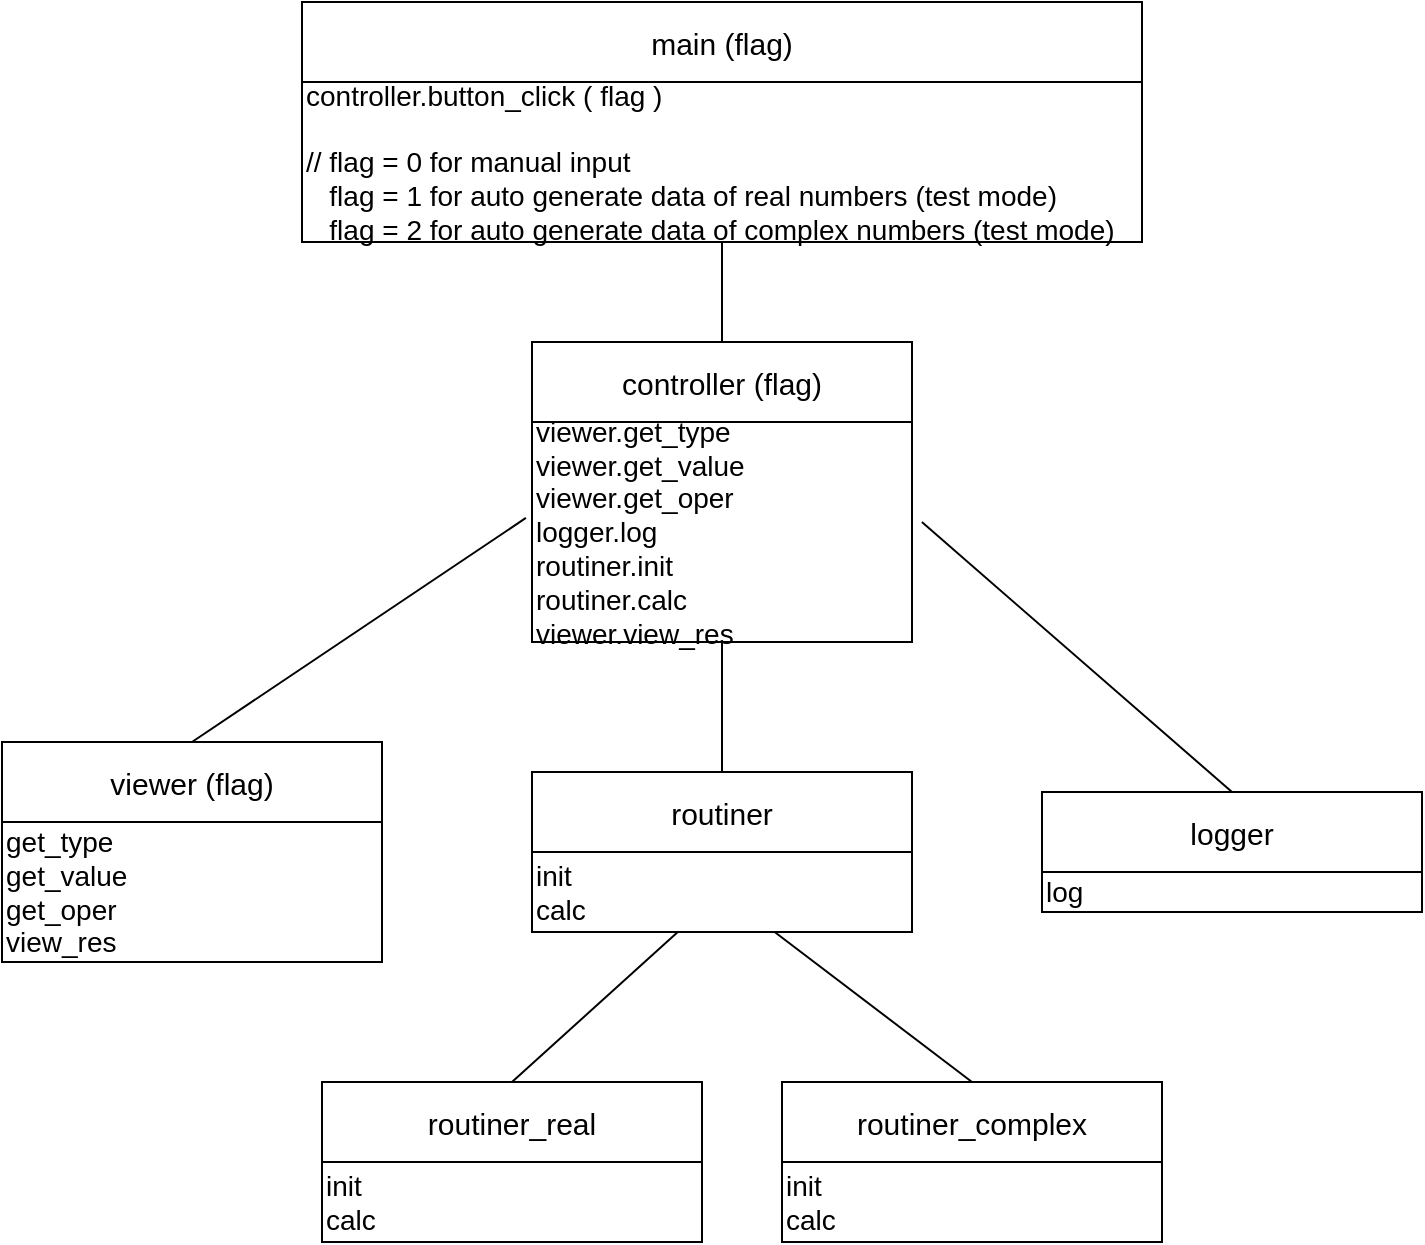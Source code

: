 <mxfile>
    <diagram id="L_emo1eAIYzedvHNyV8T" name="Page-1">
        <mxGraphModel dx="1506" dy="761" grid="1" gridSize="10" guides="1" tooltips="1" connect="1" arrows="1" fold="1" page="1" pageScale="1" pageWidth="827" pageHeight="1169" math="0" shadow="0">
            <root>
                <mxCell id="0"/>
                <mxCell id="1" parent="0"/>
                <mxCell id="2" value="main (flag)" style="swimlane;fontStyle=0;childLayout=stackLayout;horizontal=1;startSize=40;fillColor=none;horizontalStack=0;resizeParent=1;resizeParentMax=0;resizeLast=0;collapsible=1;marginBottom=0;fontSize=15;" vertex="1" parent="1">
                    <mxGeometry x="217" y="20" width="420" height="120" as="geometry"/>
                </mxCell>
                <mxCell id="10" value="&lt;font style=&quot;font-size: 14px&quot;&gt;controller.button_click ( flag )&lt;br&gt;&lt;br&gt;// flag = 0 for manual input&lt;br&gt;&amp;nbsp; &amp;nbsp;flag = 1 for auto generate data of real numbers (test mode)&lt;br&gt;&amp;nbsp; &amp;nbsp;flag = 2 for auto generate data of complex numbers (test mode)&lt;br&gt;&lt;/font&gt;" style="text;html=1;align=left;verticalAlign=middle;resizable=0;points=[];autosize=1;strokeColor=none;fillColor=none;" vertex="1" parent="2">
                    <mxGeometry y="40" width="420" height="80" as="geometry"/>
                </mxCell>
                <mxCell id="34" value="" style="edgeStyle=none;html=1;fontFamily=Helvetica;fontSize=15;endArrow=none;endFill=0;" edge="1" parent="1" source="15" target="10">
                    <mxGeometry relative="1" as="geometry"/>
                </mxCell>
                <mxCell id="15" value="controller (flag)" style="swimlane;fontStyle=0;childLayout=stackLayout;horizontal=1;startSize=40;fillColor=none;horizontalStack=0;resizeParent=1;resizeParentMax=0;resizeLast=0;collapsible=1;marginBottom=0;fontSize=15;" vertex="1" parent="1">
                    <mxGeometry x="332" y="190" width="190" height="150" as="geometry"/>
                </mxCell>
                <mxCell id="16" value="&lt;font style=&quot;font-size: 14px&quot;&gt;viewer.get_type&lt;br&gt;viewer.get_value&lt;br&gt;viewer.get_oper&lt;br&gt;logger.log&lt;br&gt;routiner.init&lt;br&gt;routiner.calc&lt;br&gt;viewer.view_res&lt;br&gt;&lt;/font&gt;" style="text;html=1;align=left;verticalAlign=middle;resizable=0;points=[];autosize=1;strokeColor=none;fillColor=none;" vertex="1" parent="15">
                    <mxGeometry y="40" width="190" height="110" as="geometry"/>
                </mxCell>
                <mxCell id="33" style="edgeStyle=none;html=1;exitX=0.5;exitY=0;exitDx=0;exitDy=0;entryX=-0.016;entryY=0.436;entryDx=0;entryDy=0;entryPerimeter=0;fontFamily=Helvetica;fontSize=15;endArrow=none;endFill=0;" edge="1" parent="1" source="17" target="16">
                    <mxGeometry relative="1" as="geometry"/>
                </mxCell>
                <mxCell id="17" value="viewer (flag)" style="swimlane;fontStyle=0;childLayout=stackLayout;horizontal=1;startSize=40;fillColor=none;horizontalStack=0;resizeParent=1;resizeParentMax=0;resizeLast=0;collapsible=1;marginBottom=0;fontSize=15;" vertex="1" parent="1">
                    <mxGeometry x="67" y="390" width="190" height="110" as="geometry"/>
                </mxCell>
                <mxCell id="18" value="&lt;font style=&quot;font-size: 14px&quot;&gt;get_type&lt;br&gt;get_value&lt;br&gt;get_oper&lt;br&gt;view_res&lt;br&gt;&lt;/font&gt;" style="text;html=1;align=left;verticalAlign=middle;resizable=0;points=[];autosize=1;strokeColor=none;fillColor=none;" vertex="1" parent="17">
                    <mxGeometry y="40" width="190" height="70" as="geometry"/>
                </mxCell>
                <mxCell id="31" value="" style="edgeStyle=none;html=1;fontFamily=Helvetica;fontSize=15;endArrow=none;endFill=0;" edge="1" parent="1" source="19" target="16">
                    <mxGeometry relative="1" as="geometry"/>
                </mxCell>
                <mxCell id="19" value="routiner" style="swimlane;fontStyle=0;childLayout=stackLayout;horizontal=1;startSize=40;fillColor=none;horizontalStack=0;resizeParent=1;resizeParentMax=0;resizeLast=0;collapsible=1;marginBottom=0;fontSize=15;" vertex="1" parent="1">
                    <mxGeometry x="332" y="405" width="190" height="80" as="geometry"/>
                </mxCell>
                <mxCell id="20" value="&lt;font style=&quot;font-size: 14px&quot;&gt;init&lt;br&gt;calc&lt;br&gt;&lt;/font&gt;" style="text;html=1;align=left;verticalAlign=middle;resizable=0;points=[];autosize=1;strokeColor=none;fillColor=none;" vertex="1" parent="19">
                    <mxGeometry y="40" width="190" height="40" as="geometry"/>
                </mxCell>
                <mxCell id="32" style="edgeStyle=none;html=1;exitX=0.5;exitY=0;exitDx=0;exitDy=0;entryX=1.026;entryY=0.455;entryDx=0;entryDy=0;entryPerimeter=0;fontFamily=Helvetica;fontSize=15;endArrow=none;endFill=0;" edge="1" parent="1" source="21" target="16">
                    <mxGeometry relative="1" as="geometry"/>
                </mxCell>
                <mxCell id="21" value="logger" style="swimlane;fontStyle=0;childLayout=stackLayout;horizontal=1;startSize=40;fillColor=none;horizontalStack=0;resizeParent=1;resizeParentMax=0;resizeLast=0;collapsible=1;marginBottom=0;fontSize=15;" vertex="1" parent="1">
                    <mxGeometry x="587" y="415" width="190" height="60" as="geometry"/>
                </mxCell>
                <mxCell id="22" value="&lt;font style=&quot;font-size: 14px&quot;&gt;log&lt;br&gt;&lt;/font&gt;" style="text;html=1;align=left;verticalAlign=middle;resizable=0;points=[];autosize=1;strokeColor=none;fillColor=none;" vertex="1" parent="21">
                    <mxGeometry y="40" width="190" height="20" as="geometry"/>
                </mxCell>
                <mxCell id="28" value="" style="edgeStyle=none;html=1;fontFamily=Helvetica;fontSize=15;exitX=0.5;exitY=0;exitDx=0;exitDy=0;endArrow=none;endFill=0;" edge="1" parent="1" source="24" target="20">
                    <mxGeometry relative="1" as="geometry"/>
                </mxCell>
                <mxCell id="24" value="routiner_real" style="swimlane;fontStyle=0;childLayout=stackLayout;horizontal=1;startSize=40;fillColor=none;horizontalStack=0;resizeParent=1;resizeParentMax=0;resizeLast=0;collapsible=1;marginBottom=0;fontSize=15;" vertex="1" parent="1">
                    <mxGeometry x="227" y="560" width="190" height="80" as="geometry"/>
                </mxCell>
                <mxCell id="25" value="&lt;font style=&quot;font-size: 14px&quot;&gt;init&lt;br&gt;calc&lt;br&gt;&lt;/font&gt;" style="text;html=1;align=left;verticalAlign=middle;resizable=0;points=[];autosize=1;strokeColor=none;fillColor=none;" vertex="1" parent="24">
                    <mxGeometry y="40" width="190" height="40" as="geometry"/>
                </mxCell>
                <mxCell id="30" style="edgeStyle=none;html=1;exitX=0.5;exitY=0;exitDx=0;exitDy=0;fontFamily=Helvetica;fontSize=15;endArrow=none;endFill=0;" edge="1" parent="1" source="26" target="20">
                    <mxGeometry relative="1" as="geometry"/>
                </mxCell>
                <mxCell id="26" value="routiner_complex" style="swimlane;fontStyle=0;childLayout=stackLayout;horizontal=1;startSize=40;fillColor=none;horizontalStack=0;resizeParent=1;resizeParentMax=0;resizeLast=0;collapsible=1;marginBottom=0;fontSize=15;" vertex="1" parent="1">
                    <mxGeometry x="457" y="560" width="190" height="80" as="geometry"/>
                </mxCell>
                <mxCell id="27" value="&lt;font style=&quot;font-size: 14px&quot;&gt;init&lt;br&gt;calc&lt;br&gt;&lt;/font&gt;" style="text;html=1;align=left;verticalAlign=middle;resizable=0;points=[];autosize=1;strokeColor=none;fillColor=none;" vertex="1" parent="26">
                    <mxGeometry y="40" width="190" height="40" as="geometry"/>
                </mxCell>
            </root>
        </mxGraphModel>
    </diagram>
</mxfile>